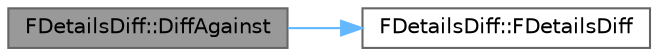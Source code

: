 digraph "FDetailsDiff::DiffAgainst"
{
 // INTERACTIVE_SVG=YES
 // LATEX_PDF_SIZE
  bgcolor="transparent";
  edge [fontname=Helvetica,fontsize=10,labelfontname=Helvetica,labelfontsize=10];
  node [fontname=Helvetica,fontsize=10,shape=box,height=0.2,width=0.4];
  rankdir="LR";
  Node1 [id="Node000001",label="FDetailsDiff::DiffAgainst",height=0.2,width=0.4,color="gray40", fillcolor="grey60", style="filled", fontcolor="black",tooltip="Perform a diff against another view, ordering either by display order or by remove/add/change."];
  Node1 -> Node2 [id="edge1_Node000001_Node000002",color="steelblue1",style="solid",tooltip=" "];
  Node2 [id="Node000002",label="FDetailsDiff::FDetailsDiff",height=0.2,width=0.4,color="grey40", fillcolor="white", style="filled",URL="$d0/d57/classFDetailsDiff.html#ae309eb7a7bdea0f3211cf36922ec2f13",tooltip=" "];
}
